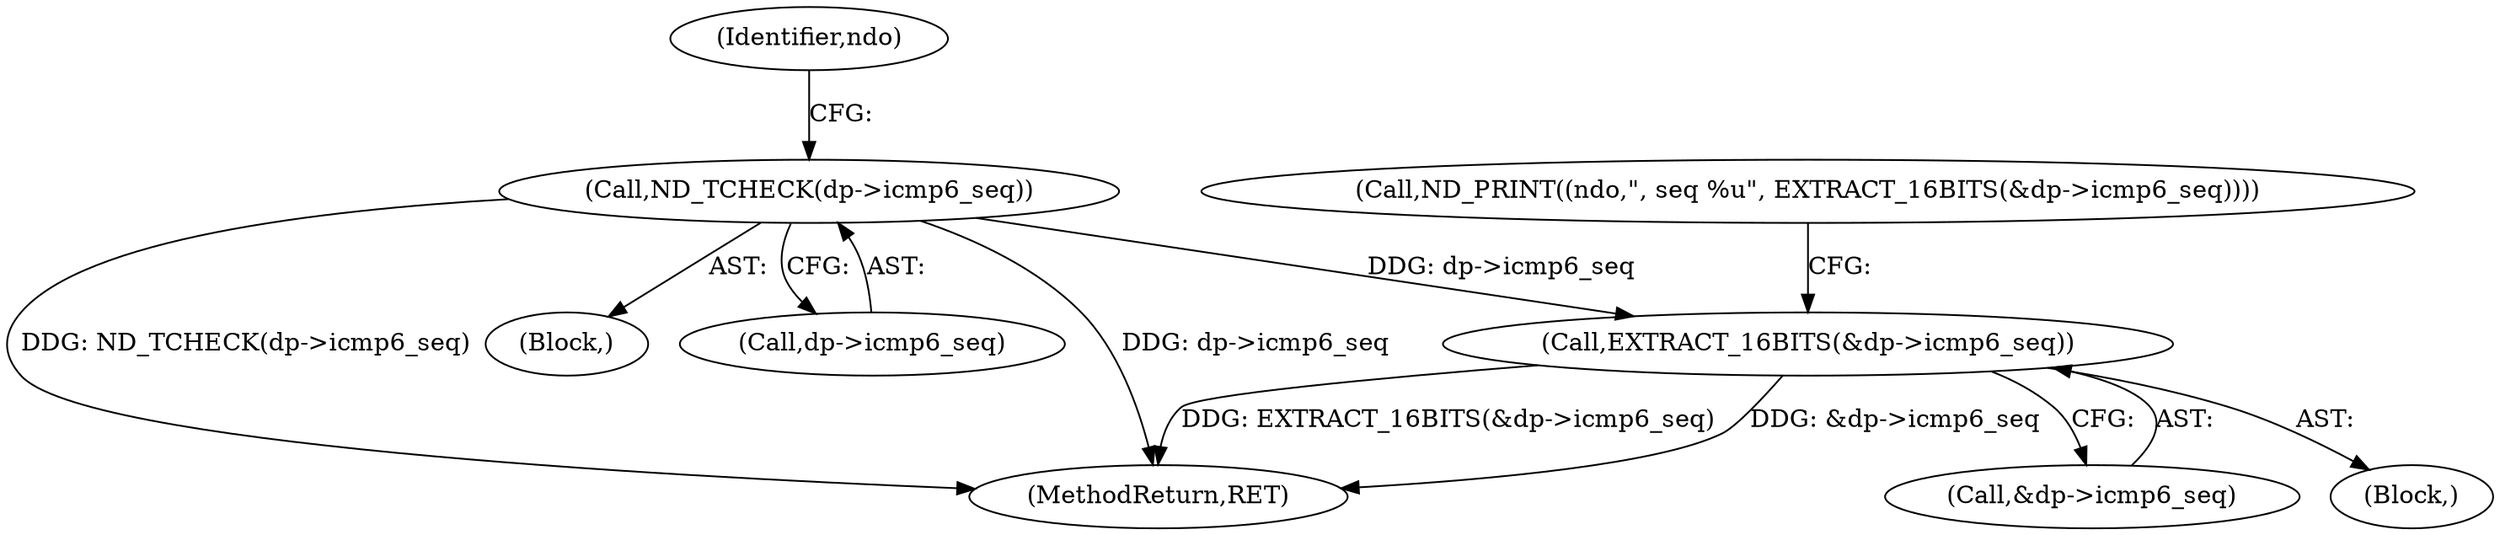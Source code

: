 digraph "0_tcpdump_67c7126062d59729cd421bb38f9594015c9907ba@pointer" {
"1000528" [label="(Call,ND_TCHECK(dp->icmp6_seq))"];
"1000537" [label="(Call,EXTRACT_16BITS(&dp->icmp6_seq))"];
"1000262" [label="(Block,)"];
"1000534" [label="(Identifier,ndo)"];
"1001016" [label="(MethodReturn,RET)"];
"1000529" [label="(Call,dp->icmp6_seq)"];
"1000528" [label="(Call,ND_TCHECK(dp->icmp6_seq))"];
"1000532" [label="(Call,ND_PRINT((ndo,\", seq %u\", EXTRACT_16BITS(&dp->icmp6_seq))))"];
"1000537" [label="(Call,EXTRACT_16BITS(&dp->icmp6_seq))"];
"1000535" [label="(Block,)"];
"1000538" [label="(Call,&dp->icmp6_seq)"];
"1000528" -> "1000262"  [label="AST: "];
"1000528" -> "1000529"  [label="CFG: "];
"1000529" -> "1000528"  [label="AST: "];
"1000534" -> "1000528"  [label="CFG: "];
"1000528" -> "1001016"  [label="DDG: ND_TCHECK(dp->icmp6_seq)"];
"1000528" -> "1001016"  [label="DDG: dp->icmp6_seq"];
"1000528" -> "1000537"  [label="DDG: dp->icmp6_seq"];
"1000537" -> "1000535"  [label="AST: "];
"1000537" -> "1000538"  [label="CFG: "];
"1000538" -> "1000537"  [label="AST: "];
"1000532" -> "1000537"  [label="CFG: "];
"1000537" -> "1001016"  [label="DDG: &dp->icmp6_seq"];
"1000537" -> "1001016"  [label="DDG: EXTRACT_16BITS(&dp->icmp6_seq)"];
}
